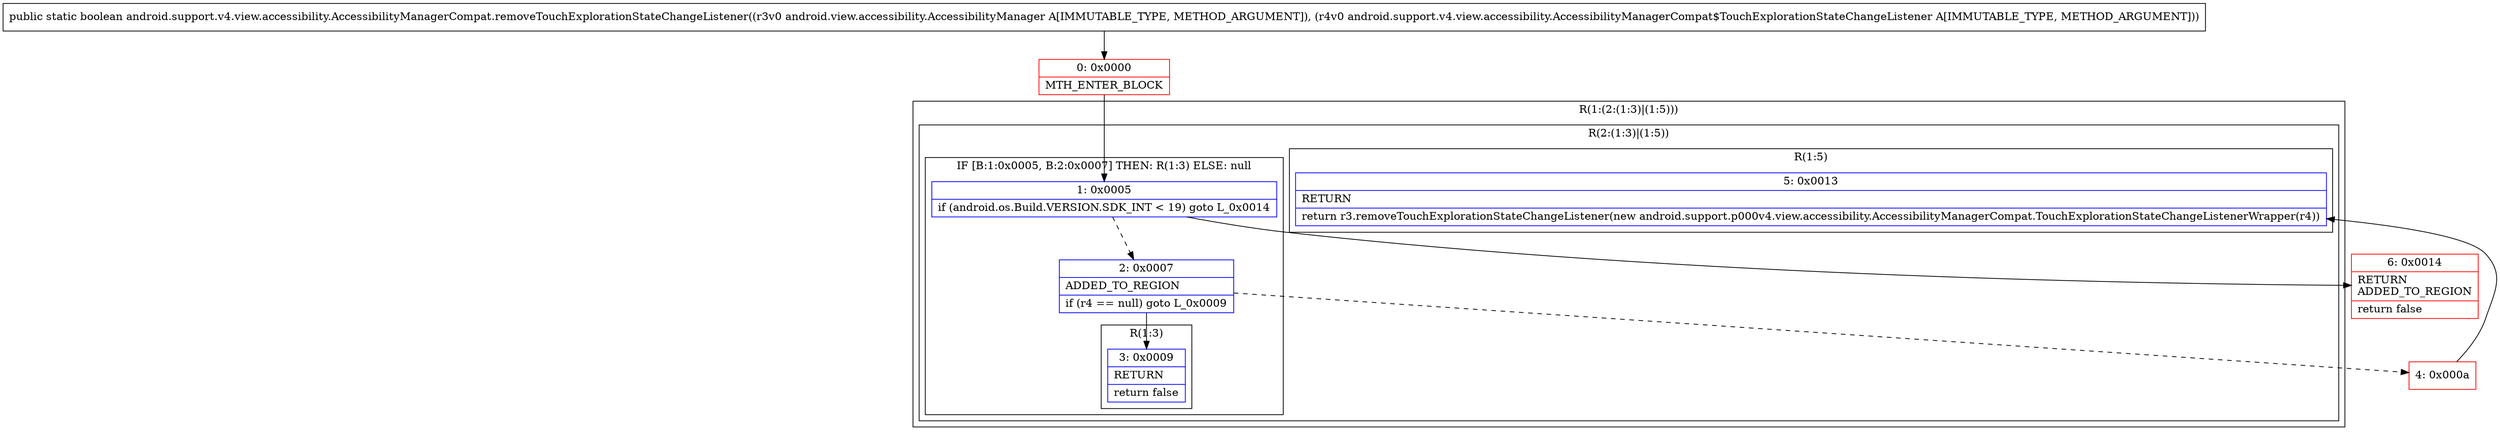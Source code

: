 digraph "CFG forandroid.support.v4.view.accessibility.AccessibilityManagerCompat.removeTouchExplorationStateChangeListener(Landroid\/view\/accessibility\/AccessibilityManager;Landroid\/support\/v4\/view\/accessibility\/AccessibilityManagerCompat$TouchExplorationStateChangeListener;)Z" {
subgraph cluster_Region_1609413928 {
label = "R(1:(2:(1:3)|(1:5)))";
node [shape=record,color=blue];
subgraph cluster_Region_786856084 {
label = "R(2:(1:3)|(1:5))";
node [shape=record,color=blue];
subgraph cluster_IfRegion_1492059113 {
label = "IF [B:1:0x0005, B:2:0x0007] THEN: R(1:3) ELSE: null";
node [shape=record,color=blue];
Node_1 [shape=record,label="{1\:\ 0x0005|if (android.os.Build.VERSION.SDK_INT \< 19) goto L_0x0014\l}"];
Node_2 [shape=record,label="{2\:\ 0x0007|ADDED_TO_REGION\l|if (r4 == null) goto L_0x0009\l}"];
subgraph cluster_Region_1404288306 {
label = "R(1:3)";
node [shape=record,color=blue];
Node_3 [shape=record,label="{3\:\ 0x0009|RETURN\l|return false\l}"];
}
}
subgraph cluster_Region_1631917721 {
label = "R(1:5)";
node [shape=record,color=blue];
Node_5 [shape=record,label="{5\:\ 0x0013|RETURN\l|return r3.removeTouchExplorationStateChangeListener(new android.support.p000v4.view.accessibility.AccessibilityManagerCompat.TouchExplorationStateChangeListenerWrapper(r4))\l}"];
}
}
}
Node_0 [shape=record,color=red,label="{0\:\ 0x0000|MTH_ENTER_BLOCK\l}"];
Node_4 [shape=record,color=red,label="{4\:\ 0x000a}"];
Node_6 [shape=record,color=red,label="{6\:\ 0x0014|RETURN\lADDED_TO_REGION\l|return false\l}"];
MethodNode[shape=record,label="{public static boolean android.support.v4.view.accessibility.AccessibilityManagerCompat.removeTouchExplorationStateChangeListener((r3v0 android.view.accessibility.AccessibilityManager A[IMMUTABLE_TYPE, METHOD_ARGUMENT]), (r4v0 android.support.v4.view.accessibility.AccessibilityManagerCompat$TouchExplorationStateChangeListener A[IMMUTABLE_TYPE, METHOD_ARGUMENT])) }"];
MethodNode -> Node_0;
Node_1 -> Node_2[style=dashed];
Node_1 -> Node_6;
Node_2 -> Node_3;
Node_2 -> Node_4[style=dashed];
Node_0 -> Node_1;
Node_4 -> Node_5;
}

